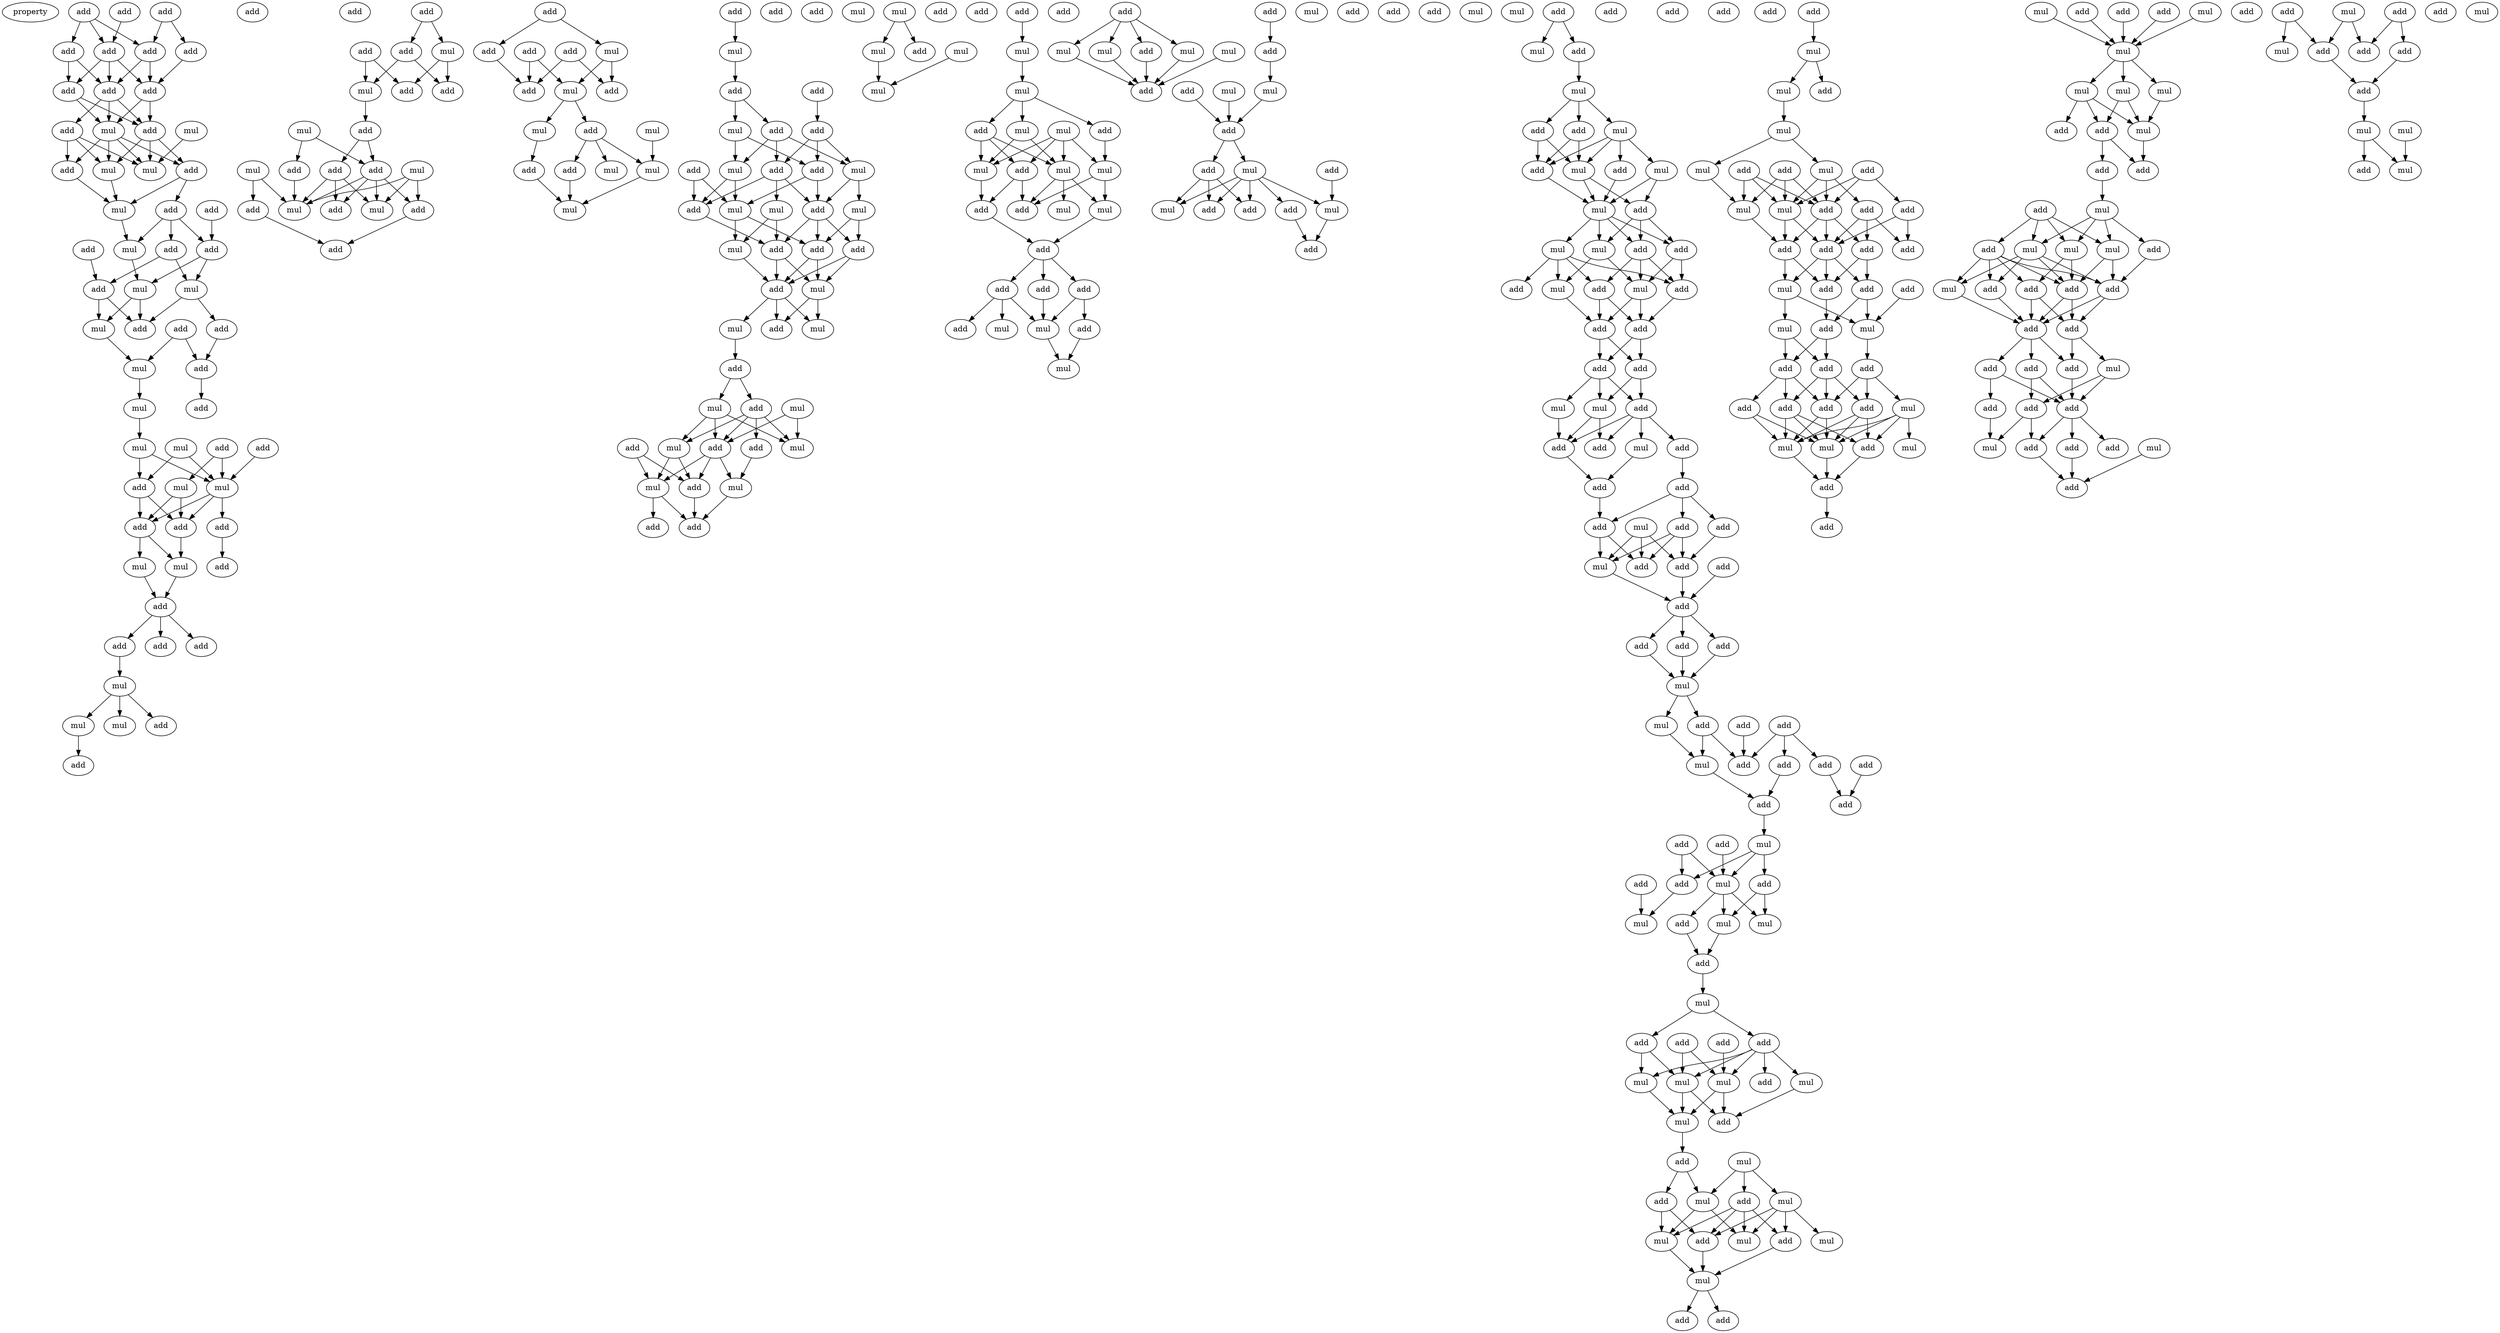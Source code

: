 digraph {
    node [fontcolor=black]
    property [mul=2,lf=1.2]
    0 [ label = add ];
    1 [ label = add ];
    2 [ label = add ];
    3 [ label = add ];
    4 [ label = add ];
    5 [ label = add ];
    6 [ label = add ];
    7 [ label = add ];
    8 [ label = add ];
    9 [ label = add ];
    10 [ label = add ];
    11 [ label = mul ];
    12 [ label = add ];
    13 [ label = mul ];
    14 [ label = add ];
    15 [ label = add ];
    16 [ label = mul ];
    17 [ label = mul ];
    18 [ label = mul ];
    19 [ label = add ];
    20 [ label = add ];
    21 [ label = mul ];
    22 [ label = add ];
    23 [ label = add ];
    24 [ label = add ];
    25 [ label = mul ];
    26 [ label = mul ];
    27 [ label = add ];
    28 [ label = add ];
    29 [ label = add ];
    30 [ label = add ];
    31 [ label = mul ];
    32 [ label = mul ];
    33 [ label = add ];
    34 [ label = add ];
    35 [ label = mul ];
    36 [ label = mul ];
    37 [ label = mul ];
    38 [ label = add ];
    39 [ label = add ];
    40 [ label = mul ];
    41 [ label = add ];
    42 [ label = mul ];
    43 [ label = add ];
    44 [ label = add ];
    45 [ label = add ];
    46 [ label = add ];
    47 [ label = mul ];
    48 [ label = mul ];
    49 [ label = add ];
    50 [ label = add ];
    51 [ label = add ];
    52 [ label = add ];
    53 [ label = add ];
    54 [ label = mul ];
    55 [ label = mul ];
    56 [ label = mul ];
    57 [ label = add ];
    58 [ label = add ];
    59 [ label = add ];
    60 [ label = add ];
    61 [ label = mul ];
    62 [ label = add ];
    63 [ label = add ];
    64 [ label = add ];
    65 [ label = add ];
    66 [ label = mul ];
    67 [ label = add ];
    68 [ label = mul ];
    69 [ label = add ];
    70 [ label = mul ];
    71 [ label = add ];
    72 [ label = mul ];
    73 [ label = add ];
    74 [ label = mul ];
    75 [ label = add ];
    76 [ label = add ];
    77 [ label = add ];
    78 [ label = mul ];
    79 [ label = add ];
    80 [ label = add ];
    81 [ label = add ];
    82 [ label = add ];
    83 [ label = add ];
    84 [ label = mul ];
    85 [ label = add ];
    86 [ label = mul ];
    87 [ label = add ];
    88 [ label = add ];
    89 [ label = mul ];
    90 [ label = mul ];
    91 [ label = mul ];
    92 [ label = add ];
    93 [ label = add ];
    94 [ label = mul ];
    95 [ label = mul ];
    96 [ label = add ];
    97 [ label = mul ];
    98 [ label = add ];
    99 [ label = add ];
    100 [ label = add ];
    101 [ label = add ];
    102 [ label = add ];
    103 [ label = mul ];
    104 [ label = add ];
    105 [ label = mul ];
    106 [ label = add ];
    107 [ label = add ];
    108 [ label = mul ];
    109 [ label = mul ];
    110 [ label = mul ];
    111 [ label = mul ];
    112 [ label = add ];
    113 [ label = add ];
    114 [ label = mul ];
    115 [ label = add ];
    116 [ label = add ];
    117 [ label = add ];
    118 [ label = mul ];
    119 [ label = add ];
    120 [ label = mul ];
    121 [ label = add ];
    122 [ label = mul ];
    123 [ label = mul ];
    124 [ label = add ];
    125 [ label = add ];
    126 [ label = mul ];
    127 [ label = add ];
    128 [ label = mul ];
    129 [ label = add ];
    130 [ label = add ];
    131 [ label = mul ];
    132 [ label = mul ];
    133 [ label = add ];
    134 [ label = add ];
    135 [ label = mul ];
    136 [ label = mul ];
    137 [ label = add ];
    138 [ label = add ];
    139 [ label = mul ];
    140 [ label = add ];
    141 [ label = mul ];
    142 [ label = mul ];
    143 [ label = add ];
    144 [ label = mul ];
    145 [ label = add ];
    146 [ label = add ];
    147 [ label = mul ];
    148 [ label = mul ];
    149 [ label = mul ];
    150 [ label = add ];
    151 [ label = add ];
    152 [ label = mul ];
    153 [ label = add ];
    154 [ label = mul ];
    155 [ label = add ];
    156 [ label = mul ];
    157 [ label = mul ];
    158 [ label = mul ];
    159 [ label = mul ];
    160 [ label = add ];
    161 [ label = add ];
    162 [ label = add ];
    163 [ label = add ];
    164 [ label = add ];
    165 [ label = add ];
    166 [ label = add ];
    167 [ label = add ];
    168 [ label = mul ];
    169 [ label = mul ];
    170 [ label = mul ];
    171 [ label = add ];
    172 [ label = mul ];
    173 [ label = mul ];
    174 [ label = mul ];
    175 [ label = add ];
    176 [ label = mul ];
    177 [ label = add ];
    178 [ label = add ];
    179 [ label = mul ];
    180 [ label = add ];
    181 [ label = add ];
    182 [ label = add ];
    183 [ label = add ];
    184 [ label = add ];
    185 [ label = mul ];
    186 [ label = mul ];
    187 [ label = mul ];
    188 [ label = add ];
    189 [ label = mul ];
    190 [ label = mul ];
    191 [ label = add ];
    192 [ label = add ];
    193 [ label = add ];
    194 [ label = add ];
    195 [ label = mul ];
    196 [ label = mul ];
    197 [ label = add ];
    198 [ label = add ];
    199 [ label = add ];
    200 [ label = add ];
    201 [ label = mul ];
    202 [ label = add ];
    203 [ label = add ];
    204 [ label = mul ];
    205 [ label = mul ];
    206 [ label = add ];
    207 [ label = add ];
    208 [ label = add ];
    209 [ label = mul ];
    210 [ label = add ];
    211 [ label = mul ];
    212 [ label = add ];
    213 [ label = mul ];
    214 [ label = mul ];
    215 [ label = add ];
    216 [ label = mul ];
    217 [ label = add ];
    218 [ label = mul ];
    219 [ label = mul ];
    220 [ label = add ];
    221 [ label = add ];
    222 [ label = add ];
    223 [ label = add ];
    224 [ label = add ];
    225 [ label = add ];
    226 [ label = add ];
    227 [ label = add ];
    228 [ label = mul ];
    229 [ label = mul ];
    230 [ label = add ];
    231 [ label = add ];
    232 [ label = add ];
    233 [ label = mul ];
    234 [ label = add ];
    235 [ label = add ];
    236 [ label = add ];
    237 [ label = mul ];
    238 [ label = add ];
    239 [ label = add ];
    240 [ label = add ];
    241 [ label = add ];
    242 [ label = mul ];
    243 [ label = add ];
    244 [ label = add ];
    245 [ label = add ];
    246 [ label = add ];
    247 [ label = add ];
    248 [ label = mul ];
    249 [ label = mul ];
    250 [ label = add ];
    251 [ label = add ];
    252 [ label = add ];
    253 [ label = add ];
    254 [ label = mul ];
    255 [ label = add ];
    256 [ label = add ];
    257 [ label = add ];
    258 [ label = add ];
    259 [ label = add ];
    260 [ label = add ];
    261 [ label = add ];
    262 [ label = mul ];
    263 [ label = add ];
    264 [ label = add ];
    265 [ label = mul ];
    266 [ label = add ];
    267 [ label = mul ];
    268 [ label = mul ];
    269 [ label = add ];
    270 [ label = mul ];
    271 [ label = add ];
    272 [ label = mul ];
    273 [ label = add ];
    274 [ label = add ];
    275 [ label = add ];
    276 [ label = add ];
    277 [ label = mul ];
    278 [ label = mul ];
    279 [ label = mul ];
    280 [ label = mul ];
    281 [ label = add ];
    282 [ label = add ];
    283 [ label = mul ];
    284 [ label = mul ];
    285 [ label = add ];
    286 [ label = mul ];
    287 [ label = mul ];
    288 [ label = add ];
    289 [ label = add ];
    290 [ label = add ];
    291 [ label = mul ];
    292 [ label = add ];
    293 [ label = mul ];
    294 [ label = add ];
    295 [ label = mul ];
    296 [ label = mul ];
    297 [ label = add ];
    298 [ label = add ];
    299 [ label = add ];
    300 [ label = add ];
    301 [ label = mul ];
    302 [ label = mul ];
    303 [ label = add ];
    304 [ label = mul ];
    305 [ label = mul ];
    306 [ label = add ];
    307 [ label = add ];
    308 [ label = add ];
    309 [ label = mul ];
    310 [ label = mul ];
    311 [ label = add ];
    312 [ label = add ];
    313 [ label = add ];
    314 [ label = mul ];
    315 [ label = add ];
    316 [ label = add ];
    317 [ label = add ];
    318 [ label = add ];
    319 [ label = mul ];
    320 [ label = add ];
    321 [ label = add ];
    322 [ label = add ];
    323 [ label = mul ];
    324 [ label = add ];
    325 [ label = mul ];
    326 [ label = add ];
    327 [ label = add ];
    328 [ label = add ];
    329 [ label = add ];
    330 [ label = mul ];
    331 [ label = add ];
    332 [ label = add ];
    333 [ label = add ];
    334 [ label = add ];
    335 [ label = mul ];
    336 [ label = mul ];
    337 [ label = mul ];
    338 [ label = add ];
    339 [ label = add ];
    340 [ label = mul ];
    341 [ label = add ];
    342 [ label = add ];
    343 [ label = add ];
    344 [ label = mul ];
    345 [ label = mul ];
    346 [ label = mul ];
    347 [ label = mul ];
    348 [ label = mul ];
    349 [ label = add ];
    350 [ label = add ];
    351 [ label = mul ];
    352 [ label = add ];
    353 [ label = add ];
    354 [ label = mul ];
    355 [ label = add ];
    356 [ label = mul ];
    357 [ label = mul ];
    358 [ label = add ];
    359 [ label = add ];
    360 [ label = mul ];
    361 [ label = add ];
    362 [ label = add ];
    363 [ label = add ];
    364 [ label = mul ];
    365 [ label = add ];
    366 [ label = add ];
    367 [ label = add ];
    368 [ label = add ];
    369 [ label = mul ];
    370 [ label = add ];
    371 [ label = add ];
    372 [ label = add ];
    373 [ label = add ];
    374 [ label = add ];
    375 [ label = add ];
    376 [ label = add ];
    377 [ label = mul ];
    378 [ label = mul ];
    379 [ label = add ];
    380 [ label = add ];
    381 [ label = add ];
    382 [ label = add ];
    383 [ label = mul ];
    384 [ label = add ];
    385 [ label = add ];
    386 [ label = add ];
    387 [ label = mul ];
    388 [ label = add ];
    389 [ label = add ];
    390 [ label = mul ];
    391 [ label = mul ];
    392 [ label = add ];
    393 [ label = add ];
    394 [ label = mul ];
    395 [ label = mul ];
    0 -> 4 [ name = 0 ];
    1 -> 3 [ name = 1 ];
    1 -> 4 [ name = 2 ];
    1 -> 6 [ name = 3 ];
    2 -> 5 [ name = 4 ];
    2 -> 6 [ name = 5 ];
    3 -> 8 [ name = 6 ];
    3 -> 9 [ name = 7 ];
    4 -> 7 [ name = 8 ];
    4 -> 8 [ name = 9 ];
    4 -> 9 [ name = 10 ];
    5 -> 7 [ name = 11 ];
    6 -> 7 [ name = 12 ];
    6 -> 9 [ name = 13 ];
    7 -> 10 [ name = 14 ];
    7 -> 11 [ name = 15 ];
    8 -> 10 [ name = 16 ];
    8 -> 11 [ name = 17 ];
    9 -> 10 [ name = 18 ];
    9 -> 11 [ name = 19 ];
    9 -> 12 [ name = 20 ];
    10 -> 14 [ name = 21 ];
    10 -> 16 [ name = 22 ];
    10 -> 17 [ name = 23 ];
    11 -> 14 [ name = 24 ];
    11 -> 15 [ name = 25 ];
    11 -> 16 [ name = 26 ];
    11 -> 17 [ name = 27 ];
    12 -> 15 [ name = 28 ];
    12 -> 16 [ name = 29 ];
    12 -> 17 [ name = 30 ];
    13 -> 17 [ name = 31 ];
    14 -> 18 [ name = 32 ];
    14 -> 19 [ name = 33 ];
    15 -> 18 [ name = 34 ];
    16 -> 18 [ name = 35 ];
    18 -> 21 [ name = 36 ];
    19 -> 21 [ name = 37 ];
    19 -> 22 [ name = 38 ];
    19 -> 24 [ name = 39 ];
    20 -> 22 [ name = 40 ];
    21 -> 26 [ name = 41 ];
    22 -> 25 [ name = 42 ];
    22 -> 26 [ name = 43 ];
    23 -> 27 [ name = 44 ];
    24 -> 25 [ name = 45 ];
    24 -> 27 [ name = 46 ];
    25 -> 29 [ name = 47 ];
    25 -> 30 [ name = 48 ];
    26 -> 29 [ name = 49 ];
    26 -> 31 [ name = 50 ];
    27 -> 29 [ name = 51 ];
    27 -> 31 [ name = 52 ];
    28 -> 32 [ name = 53 ];
    28 -> 33 [ name = 54 ];
    30 -> 33 [ name = 55 ];
    31 -> 32 [ name = 56 ];
    32 -> 35 [ name = 57 ];
    33 -> 34 [ name = 58 ];
    35 -> 36 [ name = 59 ];
    36 -> 41 [ name = 60 ];
    36 -> 42 [ name = 61 ];
    37 -> 41 [ name = 62 ];
    37 -> 42 [ name = 63 ];
    38 -> 42 [ name = 64 ];
    39 -> 40 [ name = 65 ];
    39 -> 42 [ name = 66 ];
    40 -> 44 [ name = 67 ];
    40 -> 45 [ name = 68 ];
    41 -> 44 [ name = 69 ];
    41 -> 45 [ name = 70 ];
    42 -> 43 [ name = 71 ];
    42 -> 44 [ name = 72 ];
    42 -> 45 [ name = 73 ];
    43 -> 46 [ name = 74 ];
    44 -> 47 [ name = 75 ];
    44 -> 48 [ name = 76 ];
    45 -> 47 [ name = 77 ];
    47 -> 49 [ name = 78 ];
    48 -> 49 [ name = 79 ];
    49 -> 51 [ name = 80 ];
    49 -> 52 [ name = 81 ];
    49 -> 53 [ name = 82 ];
    51 -> 54 [ name = 83 ];
    54 -> 55 [ name = 84 ];
    54 -> 56 [ name = 85 ];
    54 -> 57 [ name = 86 ];
    55 -> 59 [ name = 87 ];
    60 -> 61 [ name = 88 ];
    60 -> 63 [ name = 89 ];
    61 -> 64 [ name = 90 ];
    61 -> 65 [ name = 91 ];
    62 -> 64 [ name = 92 ];
    62 -> 66 [ name = 93 ];
    63 -> 65 [ name = 94 ];
    63 -> 66 [ name = 95 ];
    66 -> 67 [ name = 96 ];
    67 -> 69 [ name = 97 ];
    67 -> 73 [ name = 98 ];
    68 -> 69 [ name = 99 ];
    68 -> 71 [ name = 100 ];
    69 -> 74 [ name = 101 ];
    69 -> 76 [ name = 102 ];
    69 -> 77 [ name = 103 ];
    69 -> 78 [ name = 104 ];
    70 -> 74 [ name = 105 ];
    70 -> 76 [ name = 106 ];
    70 -> 78 [ name = 107 ];
    71 -> 78 [ name = 108 ];
    72 -> 75 [ name = 109 ];
    72 -> 78 [ name = 110 ];
    73 -> 74 [ name = 111 ];
    73 -> 77 [ name = 112 ];
    73 -> 78 [ name = 113 ];
    75 -> 79 [ name = 114 ];
    76 -> 79 [ name = 115 ];
    80 -> 82 [ name = 116 ];
    80 -> 84 [ name = 117 ];
    81 -> 86 [ name = 118 ];
    81 -> 87 [ name = 119 ];
    82 -> 87 [ name = 120 ];
    83 -> 85 [ name = 121 ];
    83 -> 87 [ name = 122 ];
    84 -> 85 [ name = 123 ];
    84 -> 86 [ name = 124 ];
    86 -> 88 [ name = 125 ];
    86 -> 89 [ name = 126 ];
    88 -> 91 [ name = 127 ];
    88 -> 92 [ name = 128 ];
    88 -> 94 [ name = 129 ];
    89 -> 93 [ name = 130 ];
    90 -> 94 [ name = 131 ];
    92 -> 95 [ name = 132 ];
    93 -> 95 [ name = 133 ];
    94 -> 95 [ name = 134 ];
    96 -> 97 [ name = 135 ];
    97 -> 98 [ name = 136 ];
    98 -> 102 [ name = 137 ];
    98 -> 103 [ name = 138 ];
    99 -> 101 [ name = 139 ];
    101 -> 104 [ name = 140 ];
    101 -> 106 [ name = 141 ];
    101 -> 108 [ name = 142 ];
    102 -> 105 [ name = 143 ];
    102 -> 106 [ name = 144 ];
    102 -> 108 [ name = 145 ];
    103 -> 104 [ name = 146 ];
    103 -> 105 [ name = 147 ];
    104 -> 109 [ name = 148 ];
    104 -> 113 [ name = 149 ];
    105 -> 109 [ name = 150 ];
    105 -> 112 [ name = 151 ];
    106 -> 111 [ name = 152 ];
    106 -> 112 [ name = 153 ];
    106 -> 113 [ name = 154 ];
    107 -> 109 [ name = 155 ];
    107 -> 112 [ name = 156 ];
    108 -> 110 [ name = 157 ];
    108 -> 113 [ name = 158 ];
    109 -> 114 [ name = 159 ];
    109 -> 115 [ name = 160 ];
    110 -> 115 [ name = 161 ];
    110 -> 117 [ name = 162 ];
    111 -> 114 [ name = 163 ];
    111 -> 116 [ name = 164 ];
    112 -> 116 [ name = 165 ];
    113 -> 115 [ name = 166 ];
    113 -> 116 [ name = 167 ];
    113 -> 117 [ name = 168 ];
    114 -> 119 [ name = 169 ];
    115 -> 118 [ name = 170 ];
    115 -> 119 [ name = 171 ];
    116 -> 118 [ name = 172 ];
    116 -> 119 [ name = 173 ];
    117 -> 118 [ name = 174 ];
    117 -> 119 [ name = 175 ];
    118 -> 120 [ name = 176 ];
    118 -> 124 [ name = 177 ];
    119 -> 120 [ name = 178 ];
    119 -> 123 [ name = 179 ];
    119 -> 124 [ name = 180 ];
    123 -> 125 [ name = 181 ];
    125 -> 126 [ name = 182 ];
    125 -> 127 [ name = 183 ];
    126 -> 131 [ name = 184 ];
    126 -> 132 [ name = 185 ];
    126 -> 133 [ name = 186 ];
    127 -> 129 [ name = 187 ];
    127 -> 131 [ name = 188 ];
    127 -> 132 [ name = 189 ];
    127 -> 133 [ name = 190 ];
    128 -> 132 [ name = 191 ];
    128 -> 133 [ name = 192 ];
    129 -> 135 [ name = 193 ];
    130 -> 134 [ name = 194 ];
    130 -> 136 [ name = 195 ];
    131 -> 134 [ name = 196 ];
    131 -> 136 [ name = 197 ];
    133 -> 134 [ name = 198 ];
    133 -> 135 [ name = 199 ];
    133 -> 136 [ name = 200 ];
    134 -> 138 [ name = 201 ];
    135 -> 138 [ name = 202 ];
    136 -> 137 [ name = 203 ];
    136 -> 138 [ name = 204 ];
    139 -> 142 [ name = 205 ];
    139 -> 143 [ name = 206 ];
    141 -> 144 [ name = 207 ];
    142 -> 144 [ name = 208 ];
    146 -> 147 [ name = 209 ];
    147 -> 148 [ name = 210 ];
    148 -> 149 [ name = 211 ];
    148 -> 150 [ name = 212 ];
    148 -> 153 [ name = 213 ];
    149 -> 154 [ name = 214 ];
    149 -> 156 [ name = 215 ];
    150 -> 154 [ name = 216 ];
    150 -> 155 [ name = 217 ];
    150 -> 156 [ name = 218 ];
    152 -> 154 [ name = 219 ];
    152 -> 155 [ name = 220 ];
    152 -> 156 [ name = 221 ];
    152 -> 157 [ name = 222 ];
    153 -> 157 [ name = 223 ];
    154 -> 158 [ name = 224 ];
    154 -> 159 [ name = 225 ];
    154 -> 161 [ name = 226 ];
    155 -> 160 [ name = 227 ];
    155 -> 161 [ name = 228 ];
    156 -> 160 [ name = 229 ];
    157 -> 159 [ name = 230 ];
    157 -> 161 [ name = 231 ];
    159 -> 162 [ name = 232 ];
    160 -> 162 [ name = 233 ];
    162 -> 163 [ name = 234 ];
    162 -> 164 [ name = 235 ];
    162 -> 165 [ name = 236 ];
    163 -> 166 [ name = 237 ];
    163 -> 168 [ name = 238 ];
    163 -> 169 [ name = 239 ];
    164 -> 167 [ name = 240 ];
    164 -> 169 [ name = 241 ];
    165 -> 169 [ name = 242 ];
    167 -> 170 [ name = 243 ];
    169 -> 170 [ name = 244 ];
    171 -> 172 [ name = 245 ];
    171 -> 173 [ name = 246 ];
    171 -> 175 [ name = 247 ];
    171 -> 176 [ name = 248 ];
    172 -> 177 [ name = 249 ];
    173 -> 177 [ name = 250 ];
    174 -> 177 [ name = 251 ];
    175 -> 177 [ name = 252 ];
    176 -> 177 [ name = 253 ];
    178 -> 182 [ name = 254 ];
    182 -> 187 [ name = 255 ];
    183 -> 188 [ name = 256 ];
    185 -> 188 [ name = 257 ];
    187 -> 188 [ name = 258 ];
    188 -> 190 [ name = 259 ];
    188 -> 191 [ name = 260 ];
    190 -> 193 [ name = 261 ];
    190 -> 194 [ name = 262 ];
    190 -> 195 [ name = 263 ];
    190 -> 196 [ name = 264 ];
    190 -> 197 [ name = 265 ];
    191 -> 194 [ name = 266 ];
    191 -> 195 [ name = 267 ];
    191 -> 197 [ name = 268 ];
    192 -> 196 [ name = 269 ];
    193 -> 198 [ name = 270 ];
    196 -> 198 [ name = 271 ];
    199 -> 201 [ name = 272 ];
    199 -> 202 [ name = 273 ];
    202 -> 204 [ name = 274 ];
    204 -> 205 [ name = 275 ];
    204 -> 206 [ name = 276 ];
    204 -> 207 [ name = 277 ];
    205 -> 208 [ name = 278 ];
    205 -> 209 [ name = 279 ];
    205 -> 210 [ name = 280 ];
    205 -> 211 [ name = 281 ];
    206 -> 208 [ name = 282 ];
    206 -> 209 [ name = 283 ];
    207 -> 208 [ name = 284 ];
    207 -> 209 [ name = 285 ];
    208 -> 213 [ name = 286 ];
    209 -> 212 [ name = 287 ];
    209 -> 213 [ name = 288 ];
    210 -> 213 [ name = 289 ];
    211 -> 212 [ name = 290 ];
    211 -> 213 [ name = 291 ];
    212 -> 214 [ name = 292 ];
    212 -> 215 [ name = 293 ];
    212 -> 217 [ name = 294 ];
    213 -> 214 [ name = 295 ];
    213 -> 215 [ name = 296 ];
    213 -> 216 [ name = 297 ];
    213 -> 217 [ name = 298 ];
    214 -> 218 [ name = 299 ];
    214 -> 219 [ name = 300 ];
    215 -> 219 [ name = 301 ];
    215 -> 220 [ name = 302 ];
    215 -> 221 [ name = 303 ];
    216 -> 218 [ name = 304 ];
    216 -> 220 [ name = 305 ];
    216 -> 221 [ name = 306 ];
    216 -> 222 [ name = 307 ];
    217 -> 219 [ name = 308 ];
    217 -> 221 [ name = 309 ];
    218 -> 224 [ name = 310 ];
    219 -> 223 [ name = 311 ];
    219 -> 224 [ name = 312 ];
    220 -> 223 [ name = 313 ];
    220 -> 224 [ name = 314 ];
    221 -> 223 [ name = 315 ];
    223 -> 225 [ name = 316 ];
    223 -> 226 [ name = 317 ];
    224 -> 225 [ name = 318 ];
    224 -> 226 [ name = 319 ];
    225 -> 227 [ name = 320 ];
    225 -> 228 [ name = 321 ];
    225 -> 229 [ name = 322 ];
    226 -> 227 [ name = 323 ];
    226 -> 228 [ name = 324 ];
    227 -> 230 [ name = 325 ];
    227 -> 231 [ name = 326 ];
    227 -> 232 [ name = 327 ];
    227 -> 233 [ name = 328 ];
    228 -> 231 [ name = 329 ];
    228 -> 232 [ name = 330 ];
    229 -> 232 [ name = 331 ];
    230 -> 234 [ name = 332 ];
    232 -> 235 [ name = 333 ];
    233 -> 235 [ name = 334 ];
    234 -> 236 [ name = 335 ];
    234 -> 238 [ name = 336 ];
    234 -> 239 [ name = 337 ];
    235 -> 238 [ name = 338 ];
    236 -> 241 [ name = 339 ];
    236 -> 242 [ name = 340 ];
    236 -> 243 [ name = 341 ];
    237 -> 241 [ name = 342 ];
    237 -> 242 [ name = 343 ];
    237 -> 243 [ name = 344 ];
    238 -> 242 [ name = 345 ];
    238 -> 243 [ name = 346 ];
    239 -> 241 [ name = 347 ];
    240 -> 244 [ name = 348 ];
    241 -> 244 [ name = 349 ];
    242 -> 244 [ name = 350 ];
    244 -> 245 [ name = 351 ];
    244 -> 246 [ name = 352 ];
    244 -> 247 [ name = 353 ];
    245 -> 248 [ name = 354 ];
    246 -> 248 [ name = 355 ];
    247 -> 248 [ name = 356 ];
    248 -> 249 [ name = 357 ];
    248 -> 252 [ name = 358 ];
    249 -> 254 [ name = 359 ];
    250 -> 256 [ name = 360 ];
    251 -> 253 [ name = 361 ];
    251 -> 255 [ name = 362 ];
    251 -> 256 [ name = 363 ];
    252 -> 254 [ name = 364 ];
    252 -> 256 [ name = 365 ];
    253 -> 259 [ name = 366 ];
    254 -> 258 [ name = 367 ];
    255 -> 258 [ name = 368 ];
    257 -> 259 [ name = 369 ];
    258 -> 262 [ name = 370 ];
    260 -> 265 [ name = 371 ];
    261 -> 264 [ name = 372 ];
    261 -> 265 [ name = 373 ];
    262 -> 264 [ name = 374 ];
    262 -> 265 [ name = 375 ];
    262 -> 266 [ name = 376 ];
    263 -> 267 [ name = 377 ];
    264 -> 267 [ name = 378 ];
    265 -> 268 [ name = 379 ];
    265 -> 269 [ name = 380 ];
    265 -> 270 [ name = 381 ];
    266 -> 268 [ name = 382 ];
    266 -> 270 [ name = 383 ];
    268 -> 271 [ name = 384 ];
    269 -> 271 [ name = 385 ];
    271 -> 272 [ name = 386 ];
    272 -> 273 [ name = 387 ];
    272 -> 276 [ name = 388 ];
    273 -> 278 [ name = 389 ];
    273 -> 279 [ name = 390 ];
    274 -> 280 [ name = 391 ];
    275 -> 279 [ name = 392 ];
    275 -> 280 [ name = 393 ];
    276 -> 277 [ name = 394 ];
    276 -> 278 [ name = 395 ];
    276 -> 279 [ name = 396 ];
    276 -> 280 [ name = 397 ];
    276 -> 281 [ name = 398 ];
    277 -> 282 [ name = 399 ];
    278 -> 283 [ name = 400 ];
    279 -> 282 [ name = 401 ];
    279 -> 283 [ name = 402 ];
    280 -> 282 [ name = 403 ];
    280 -> 283 [ name = 404 ];
    283 -> 285 [ name = 405 ];
    284 -> 286 [ name = 406 ];
    284 -> 287 [ name = 407 ];
    284 -> 290 [ name = 408 ];
    285 -> 287 [ name = 409 ];
    285 -> 288 [ name = 410 ];
    286 -> 291 [ name = 411 ];
    286 -> 292 [ name = 412 ];
    286 -> 294 [ name = 413 ];
    286 -> 295 [ name = 414 ];
    287 -> 293 [ name = 415 ];
    287 -> 295 [ name = 416 ];
    288 -> 292 [ name = 417 ];
    288 -> 293 [ name = 418 ];
    290 -> 292 [ name = 419 ];
    290 -> 293 [ name = 420 ];
    290 -> 294 [ name = 421 ];
    290 -> 295 [ name = 422 ];
    292 -> 296 [ name = 423 ];
    293 -> 296 [ name = 424 ];
    294 -> 296 [ name = 425 ];
    296 -> 297 [ name = 426 ];
    296 -> 299 [ name = 427 ];
    300 -> 301 [ name = 428 ];
    301 -> 302 [ name = 429 ];
    301 -> 303 [ name = 430 ];
    302 -> 304 [ name = 431 ];
    304 -> 305 [ name = 432 ];
    304 -> 309 [ name = 433 ];
    305 -> 310 [ name = 434 ];
    305 -> 312 [ name = 435 ];
    305 -> 313 [ name = 436 ];
    306 -> 310 [ name = 437 ];
    306 -> 312 [ name = 438 ];
    306 -> 314 [ name = 439 ];
    307 -> 310 [ name = 440 ];
    307 -> 311 [ name = 441 ];
    307 -> 312 [ name = 442 ];
    308 -> 310 [ name = 443 ];
    308 -> 312 [ name = 444 ];
    308 -> 314 [ name = 445 ];
    309 -> 314 [ name = 446 ];
    310 -> 317 [ name = 447 ];
    310 -> 318 [ name = 448 ];
    311 -> 316 [ name = 449 ];
    311 -> 317 [ name = 450 ];
    312 -> 315 [ name = 451 ];
    312 -> 317 [ name = 452 ];
    312 -> 318 [ name = 453 ];
    313 -> 315 [ name = 454 ];
    313 -> 316 [ name = 455 ];
    313 -> 317 [ name = 456 ];
    314 -> 318 [ name = 457 ];
    315 -> 320 [ name = 458 ];
    315 -> 322 [ name = 459 ];
    317 -> 319 [ name = 460 ];
    317 -> 320 [ name = 461 ];
    317 -> 322 [ name = 462 ];
    318 -> 319 [ name = 463 ];
    318 -> 320 [ name = 464 ];
    319 -> 323 [ name = 465 ];
    319 -> 325 [ name = 466 ];
    320 -> 324 [ name = 467 ];
    321 -> 325 [ name = 468 ];
    322 -> 324 [ name = 469 ];
    322 -> 325 [ name = 470 ];
    323 -> 326 [ name = 471 ];
    323 -> 328 [ name = 472 ];
    324 -> 326 [ name = 473 ];
    324 -> 328 [ name = 474 ];
    325 -> 327 [ name = 475 ];
    326 -> 329 [ name = 476 ];
    326 -> 331 [ name = 477 ];
    326 -> 332 [ name = 478 ];
    327 -> 329 [ name = 479 ];
    327 -> 330 [ name = 480 ];
    327 -> 333 [ name = 481 ];
    328 -> 329 [ name = 482 ];
    328 -> 332 [ name = 483 ];
    328 -> 333 [ name = 484 ];
    329 -> 336 [ name = 485 ];
    329 -> 337 [ name = 486 ];
    330 -> 334 [ name = 487 ];
    330 -> 335 [ name = 488 ];
    330 -> 336 [ name = 489 ];
    330 -> 337 [ name = 490 ];
    331 -> 336 [ name = 491 ];
    331 -> 337 [ name = 492 ];
    332 -> 334 [ name = 493 ];
    332 -> 336 [ name = 494 ];
    332 -> 337 [ name = 495 ];
    333 -> 334 [ name = 496 ];
    333 -> 336 [ name = 497 ];
    333 -> 337 [ name = 498 ];
    334 -> 338 [ name = 499 ];
    336 -> 338 [ name = 500 ];
    337 -> 338 [ name = 501 ];
    338 -> 339 [ name = 502 ];
    340 -> 345 [ name = 503 ];
    341 -> 345 [ name = 504 ];
    342 -> 345 [ name = 505 ];
    343 -> 345 [ name = 506 ];
    344 -> 345 [ name = 507 ];
    345 -> 346 [ name = 508 ];
    345 -> 347 [ name = 509 ];
    345 -> 348 [ name = 510 ];
    346 -> 349 [ name = 511 ];
    346 -> 350 [ name = 512 ];
    346 -> 351 [ name = 513 ];
    347 -> 351 [ name = 514 ];
    348 -> 350 [ name = 515 ];
    348 -> 351 [ name = 516 ];
    350 -> 352 [ name = 517 ];
    350 -> 353 [ name = 518 ];
    351 -> 353 [ name = 519 ];
    352 -> 354 [ name = 520 ];
    354 -> 356 [ name = 521 ];
    354 -> 357 [ name = 522 ];
    354 -> 358 [ name = 523 ];
    354 -> 360 [ name = 524 ];
    355 -> 356 [ name = 525 ];
    355 -> 357 [ name = 526 ];
    355 -> 359 [ name = 527 ];
    355 -> 360 [ name = 528 ];
    356 -> 361 [ name = 529 ];
    356 -> 363 [ name = 530 ];
    357 -> 361 [ name = 531 ];
    357 -> 362 [ name = 532 ];
    357 -> 363 [ name = 533 ];
    357 -> 364 [ name = 534 ];
    358 -> 363 [ name = 535 ];
    359 -> 361 [ name = 536 ];
    359 -> 362 [ name = 537 ];
    359 -> 363 [ name = 538 ];
    359 -> 364 [ name = 539 ];
    359 -> 365 [ name = 540 ];
    360 -> 361 [ name = 541 ];
    360 -> 365 [ name = 542 ];
    361 -> 366 [ name = 543 ];
    361 -> 367 [ name = 544 ];
    362 -> 366 [ name = 545 ];
    363 -> 366 [ name = 546 ];
    363 -> 367 [ name = 547 ];
    364 -> 366 [ name = 548 ];
    365 -> 366 [ name = 549 ];
    365 -> 367 [ name = 550 ];
    366 -> 368 [ name = 551 ];
    366 -> 370 [ name = 552 ];
    366 -> 372 [ name = 553 ];
    367 -> 369 [ name = 554 ];
    367 -> 372 [ name = 555 ];
    368 -> 373 [ name = 556 ];
    368 -> 374 [ name = 557 ];
    369 -> 373 [ name = 558 ];
    369 -> 374 [ name = 559 ];
    370 -> 374 [ name = 560 ];
    370 -> 375 [ name = 561 ];
    372 -> 374 [ name = 562 ];
    373 -> 377 [ name = 563 ];
    373 -> 380 [ name = 564 ];
    374 -> 376 [ name = 565 ];
    374 -> 379 [ name = 566 ];
    374 -> 380 [ name = 567 ];
    375 -> 377 [ name = 568 ];
    376 -> 381 [ name = 569 ];
    378 -> 381 [ name = 570 ];
    380 -> 381 [ name = 571 ];
    382 -> 385 [ name = 572 ];
    382 -> 387 [ name = 573 ];
    383 -> 385 [ name = 574 ];
    383 -> 388 [ name = 575 ];
    384 -> 386 [ name = 576 ];
    384 -> 388 [ name = 577 ];
    385 -> 389 [ name = 578 ];
    386 -> 389 [ name = 579 ];
    389 -> 390 [ name = 580 ];
    390 -> 392 [ name = 581 ];
    390 -> 394 [ name = 582 ];
    391 -> 394 [ name = 583 ];
}
